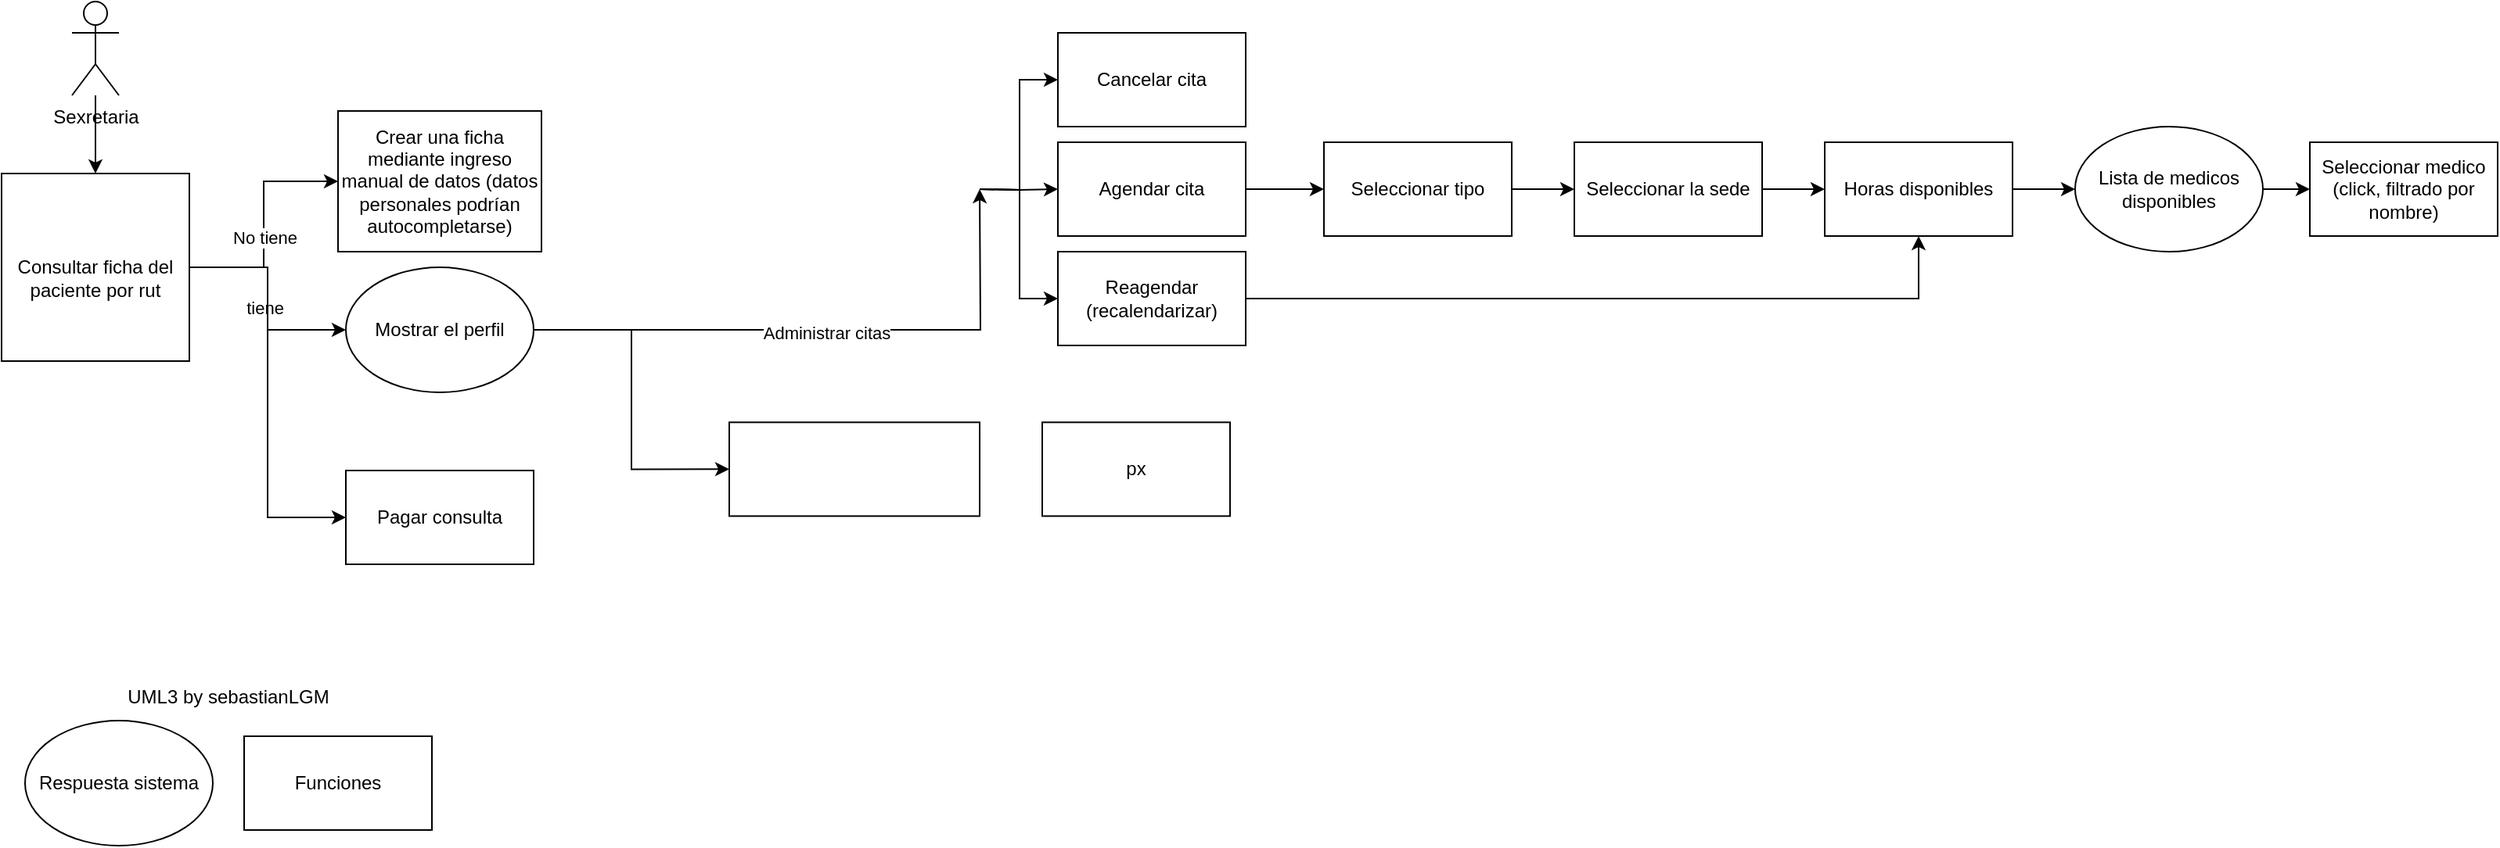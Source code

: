 <mxfile version="21.1.2" type="github">
  <diagram name="Página-1" id="845WD8U1ApV6iTWOgfoi">
    <mxGraphModel dx="1218" dy="619" grid="1" gridSize="10" guides="1" tooltips="1" connect="1" arrows="1" fold="1" page="1" pageScale="1" pageWidth="827" pageHeight="1169" math="0" shadow="0">
      <root>
        <mxCell id="0" />
        <mxCell id="1" parent="0" />
        <mxCell id="CYBAibLlUfrQaXq1cwKo-14" style="edgeStyle=orthogonalEdgeStyle;rounded=0;orthogonalLoop=1;jettySize=auto;html=1;entryX=0;entryY=0.5;entryDx=0;entryDy=0;" edge="1" parent="1" source="CYBAibLlUfrQaXq1cwKo-2" target="CYBAibLlUfrQaXq1cwKo-17">
          <mxGeometry relative="1" as="geometry">
            <mxPoint x="294" y="110.0" as="targetPoint" />
          </mxGeometry>
        </mxCell>
        <mxCell id="CYBAibLlUfrQaXq1cwKo-18" value="No tiene" style="edgeLabel;html=1;align=center;verticalAlign=middle;resizable=0;points=[];" vertex="1" connectable="0" parent="CYBAibLlUfrQaXq1cwKo-14">
          <mxGeometry x="-0.116" relative="1" as="geometry">
            <mxPoint as="offset" />
          </mxGeometry>
        </mxCell>
        <mxCell id="CYBAibLlUfrQaXq1cwKo-36" style="edgeStyle=orthogonalEdgeStyle;rounded=0;orthogonalLoop=1;jettySize=auto;html=1;entryX=0;entryY=0.5;entryDx=0;entryDy=0;" edge="1" parent="1" source="CYBAibLlUfrQaXq1cwKo-2" target="CYBAibLlUfrQaXq1cwKo-34">
          <mxGeometry relative="1" as="geometry" />
        </mxCell>
        <mxCell id="CYBAibLlUfrQaXq1cwKo-52" value="tiene" style="edgeLabel;html=1;align=center;verticalAlign=middle;resizable=0;points=[];" vertex="1" connectable="0" parent="CYBAibLlUfrQaXq1cwKo-36">
          <mxGeometry x="0.084" y="-2" relative="1" as="geometry">
            <mxPoint as="offset" />
          </mxGeometry>
        </mxCell>
        <mxCell id="CYBAibLlUfrQaXq1cwKo-63" style="edgeStyle=orthogonalEdgeStyle;rounded=0;orthogonalLoop=1;jettySize=auto;html=1;entryX=0;entryY=0.5;entryDx=0;entryDy=0;" edge="1" parent="1" source="CYBAibLlUfrQaXq1cwKo-2" target="CYBAibLlUfrQaXq1cwKo-62">
          <mxGeometry relative="1" as="geometry" />
        </mxCell>
        <mxCell id="CYBAibLlUfrQaXq1cwKo-2" value="&lt;br&gt;&lt;br&gt;Consultar ficha del paciente por rut&lt;br&gt;&amp;nbsp;" style="whiteSpace=wrap;html=1;aspect=fixed;" vertex="1" parent="1">
          <mxGeometry x="55" y="130" width="120" height="120" as="geometry" />
        </mxCell>
        <mxCell id="CYBAibLlUfrQaXq1cwKo-23" style="edgeStyle=orthogonalEdgeStyle;rounded=0;orthogonalLoop=1;jettySize=auto;html=1;exitX=1;exitY=0.5;exitDx=0;exitDy=0;" edge="1" parent="1" source="CYBAibLlUfrQaXq1cwKo-34">
          <mxGeometry relative="1" as="geometry">
            <mxPoint x="400.0" y="235" as="sourcePoint" />
            <mxPoint x="680" y="140" as="targetPoint" />
          </mxGeometry>
        </mxCell>
        <mxCell id="CYBAibLlUfrQaXq1cwKo-60" value="Administrar citas" style="edgeLabel;html=1;align=center;verticalAlign=middle;resizable=0;points=[];" vertex="1" connectable="0" parent="CYBAibLlUfrQaXq1cwKo-23">
          <mxGeometry x="-0.007" y="-2" relative="1" as="geometry">
            <mxPoint as="offset" />
          </mxGeometry>
        </mxCell>
        <mxCell id="CYBAibLlUfrQaXq1cwKo-17" value="Crear una ficha mediante ingreso manual de datos (datos personales podrían autocompletarse)" style="rounded=0;whiteSpace=wrap;html=1;" vertex="1" parent="1">
          <mxGeometry x="270" y="90" width="130" height="90" as="geometry" />
        </mxCell>
        <mxCell id="CYBAibLlUfrQaXq1cwKo-50" style="edgeStyle=orthogonalEdgeStyle;rounded=0;orthogonalLoop=1;jettySize=auto;html=1;entryX=0;entryY=0.5;entryDx=0;entryDy=0;" edge="1" parent="1" target="CYBAibLlUfrQaXq1cwKo-48">
          <mxGeometry relative="1" as="geometry">
            <mxPoint x="680" y="140" as="sourcePoint" />
          </mxGeometry>
        </mxCell>
        <mxCell id="CYBAibLlUfrQaXq1cwKo-55" style="edgeStyle=orthogonalEdgeStyle;rounded=0;orthogonalLoop=1;jettySize=auto;html=1;entryX=0;entryY=0.5;entryDx=0;entryDy=0;" edge="1" parent="1" target="CYBAibLlUfrQaXq1cwKo-54">
          <mxGeometry relative="1" as="geometry">
            <mxPoint x="680" y="140" as="sourcePoint" />
          </mxGeometry>
        </mxCell>
        <mxCell id="CYBAibLlUfrQaXq1cwKo-56" style="edgeStyle=orthogonalEdgeStyle;rounded=0;orthogonalLoop=1;jettySize=auto;html=1;entryX=0;entryY=0.5;entryDx=0;entryDy=0;" edge="1" parent="1" target="CYBAibLlUfrQaXq1cwKo-53">
          <mxGeometry relative="1" as="geometry">
            <mxPoint x="680" y="140" as="sourcePoint" />
          </mxGeometry>
        </mxCell>
        <mxCell id="CYBAibLlUfrQaXq1cwKo-22" value="" style="rounded=0;whiteSpace=wrap;html=1;" vertex="1" parent="1">
          <mxGeometry x="520" y="289.17" width="160" height="60" as="geometry" />
        </mxCell>
        <mxCell id="CYBAibLlUfrQaXq1cwKo-26" style="edgeStyle=orthogonalEdgeStyle;rounded=0;orthogonalLoop=1;jettySize=auto;html=1;entryX=0.5;entryY=0;entryDx=0;entryDy=0;" edge="1" parent="1" source="CYBAibLlUfrQaXq1cwKo-24" target="CYBAibLlUfrQaXq1cwKo-2">
          <mxGeometry relative="1" as="geometry" />
        </mxCell>
        <mxCell id="CYBAibLlUfrQaXq1cwKo-24" value="Sexretaria" style="shape=umlActor;verticalLabelPosition=bottom;verticalAlign=top;html=1;outlineConnect=0;" vertex="1" parent="1">
          <mxGeometry x="100" y="20" width="30" height="60" as="geometry" />
        </mxCell>
        <mxCell id="CYBAibLlUfrQaXq1cwKo-28" value="Seleccionar medico (click, filtrado por nombre)" style="rounded=0;whiteSpace=wrap;html=1;" vertex="1" parent="1">
          <mxGeometry x="1530" y="110" width="120" height="60" as="geometry" />
        </mxCell>
        <mxCell id="CYBAibLlUfrQaXq1cwKo-44" style="edgeStyle=orthogonalEdgeStyle;rounded=0;orthogonalLoop=1;jettySize=auto;html=1;" edge="1" parent="1" source="CYBAibLlUfrQaXq1cwKo-29" target="CYBAibLlUfrQaXq1cwKo-40">
          <mxGeometry relative="1" as="geometry">
            <mxPoint x="1180" y="140" as="targetPoint" />
          </mxGeometry>
        </mxCell>
        <mxCell id="CYBAibLlUfrQaXq1cwKo-29" value="Horas disponibles" style="rounded=0;whiteSpace=wrap;html=1;" vertex="1" parent="1">
          <mxGeometry x="1220" y="110" width="120" height="60" as="geometry" />
        </mxCell>
        <mxCell id="CYBAibLlUfrQaXq1cwKo-43" style="edgeStyle=orthogonalEdgeStyle;rounded=0;orthogonalLoop=1;jettySize=auto;html=1;entryX=0;entryY=0.5;entryDx=0;entryDy=0;" edge="1" parent="1" source="CYBAibLlUfrQaXq1cwKo-30" target="CYBAibLlUfrQaXq1cwKo-29">
          <mxGeometry relative="1" as="geometry" />
        </mxCell>
        <mxCell id="CYBAibLlUfrQaXq1cwKo-30" value="Seleccionar la sede" style="rounded=0;whiteSpace=wrap;html=1;" vertex="1" parent="1">
          <mxGeometry x="1060" y="110" width="120" height="60" as="geometry" />
        </mxCell>
        <mxCell id="CYBAibLlUfrQaXq1cwKo-42" style="edgeStyle=orthogonalEdgeStyle;rounded=0;orthogonalLoop=1;jettySize=auto;html=1;entryX=0;entryY=0.5;entryDx=0;entryDy=0;" edge="1" parent="1" source="CYBAibLlUfrQaXq1cwKo-31" target="CYBAibLlUfrQaXq1cwKo-30">
          <mxGeometry relative="1" as="geometry" />
        </mxCell>
        <mxCell id="CYBAibLlUfrQaXq1cwKo-31" value="Seleccionar tipo" style="rounded=0;whiteSpace=wrap;html=1;" vertex="1" parent="1">
          <mxGeometry x="900" y="110" width="120" height="60" as="geometry" />
        </mxCell>
        <mxCell id="CYBAibLlUfrQaXq1cwKo-32" value="px" style="rounded=0;whiteSpace=wrap;html=1;" vertex="1" parent="1">
          <mxGeometry x="720" y="289.17" width="120" height="60" as="geometry" />
        </mxCell>
        <mxCell id="CYBAibLlUfrQaXq1cwKo-51" style="edgeStyle=orthogonalEdgeStyle;rounded=0;orthogonalLoop=1;jettySize=auto;html=1;entryX=0;entryY=0.5;entryDx=0;entryDy=0;" edge="1" parent="1" source="CYBAibLlUfrQaXq1cwKo-34" target="CYBAibLlUfrQaXq1cwKo-22">
          <mxGeometry relative="1" as="geometry" />
        </mxCell>
        <mxCell id="CYBAibLlUfrQaXq1cwKo-34" value="Mostrar el perfil" style="ellipse;whiteSpace=wrap;html=1;" vertex="1" parent="1">
          <mxGeometry x="275" y="190" width="120" height="80" as="geometry" />
        </mxCell>
        <mxCell id="CYBAibLlUfrQaXq1cwKo-37" value="Respuesta sistema" style="ellipse;whiteSpace=wrap;html=1;" vertex="1" parent="1">
          <mxGeometry x="70" y="480" width="120" height="80" as="geometry" />
        </mxCell>
        <mxCell id="CYBAibLlUfrQaXq1cwKo-38" value="Funciones" style="rounded=0;whiteSpace=wrap;html=1;" vertex="1" parent="1">
          <mxGeometry x="210" y="490" width="120" height="60" as="geometry" />
        </mxCell>
        <mxCell id="CYBAibLlUfrQaXq1cwKo-39" value="UML3 by sebastianLGM" style="text;html=1;strokeColor=none;fillColor=none;align=center;verticalAlign=middle;whiteSpace=wrap;rounded=0;" vertex="1" parent="1">
          <mxGeometry x="115" y="450" width="170" height="30" as="geometry" />
        </mxCell>
        <mxCell id="CYBAibLlUfrQaXq1cwKo-46" style="edgeStyle=orthogonalEdgeStyle;rounded=0;orthogonalLoop=1;jettySize=auto;html=1;entryX=0;entryY=0.5;entryDx=0;entryDy=0;" edge="1" parent="1" source="CYBAibLlUfrQaXq1cwKo-40" target="CYBAibLlUfrQaXq1cwKo-28">
          <mxGeometry relative="1" as="geometry" />
        </mxCell>
        <mxCell id="CYBAibLlUfrQaXq1cwKo-40" value="Lista de medicos disponibles" style="ellipse;whiteSpace=wrap;html=1;" vertex="1" parent="1">
          <mxGeometry x="1380" y="100" width="120" height="80" as="geometry" />
        </mxCell>
        <mxCell id="CYBAibLlUfrQaXq1cwKo-47" style="edgeStyle=orthogonalEdgeStyle;rounded=0;orthogonalLoop=1;jettySize=auto;html=1;exitX=0.5;exitY=1;exitDx=0;exitDy=0;" edge="1" parent="1" source="CYBAibLlUfrQaXq1cwKo-32" target="CYBAibLlUfrQaXq1cwKo-32">
          <mxGeometry relative="1" as="geometry" />
        </mxCell>
        <mxCell id="CYBAibLlUfrQaXq1cwKo-49" style="edgeStyle=orthogonalEdgeStyle;rounded=0;orthogonalLoop=1;jettySize=auto;html=1;entryX=0;entryY=0.5;entryDx=0;entryDy=0;" edge="1" parent="1" source="CYBAibLlUfrQaXq1cwKo-48" target="CYBAibLlUfrQaXq1cwKo-31">
          <mxGeometry relative="1" as="geometry" />
        </mxCell>
        <mxCell id="CYBAibLlUfrQaXq1cwKo-48" value="Agendar cita" style="rounded=0;whiteSpace=wrap;html=1;" vertex="1" parent="1">
          <mxGeometry x="730" y="110" width="120" height="60" as="geometry" />
        </mxCell>
        <mxCell id="CYBAibLlUfrQaXq1cwKo-53" value="Cancelar cita" style="rounded=0;whiteSpace=wrap;html=1;" vertex="1" parent="1">
          <mxGeometry x="730" y="40" width="120" height="60" as="geometry" />
        </mxCell>
        <mxCell id="CYBAibLlUfrQaXq1cwKo-61" style="edgeStyle=orthogonalEdgeStyle;rounded=0;orthogonalLoop=1;jettySize=auto;html=1;entryX=0.5;entryY=1;entryDx=0;entryDy=0;" edge="1" parent="1" source="CYBAibLlUfrQaXq1cwKo-54" target="CYBAibLlUfrQaXq1cwKo-29">
          <mxGeometry relative="1" as="geometry" />
        </mxCell>
        <mxCell id="CYBAibLlUfrQaXq1cwKo-54" value="Reagendar (recalendarizar)" style="rounded=0;whiteSpace=wrap;html=1;" vertex="1" parent="1">
          <mxGeometry x="730" y="180" width="120" height="60" as="geometry" />
        </mxCell>
        <mxCell id="CYBAibLlUfrQaXq1cwKo-62" value="Pagar consulta" style="rounded=0;whiteSpace=wrap;html=1;" vertex="1" parent="1">
          <mxGeometry x="275" y="320" width="120" height="60" as="geometry" />
        </mxCell>
      </root>
    </mxGraphModel>
  </diagram>
</mxfile>
